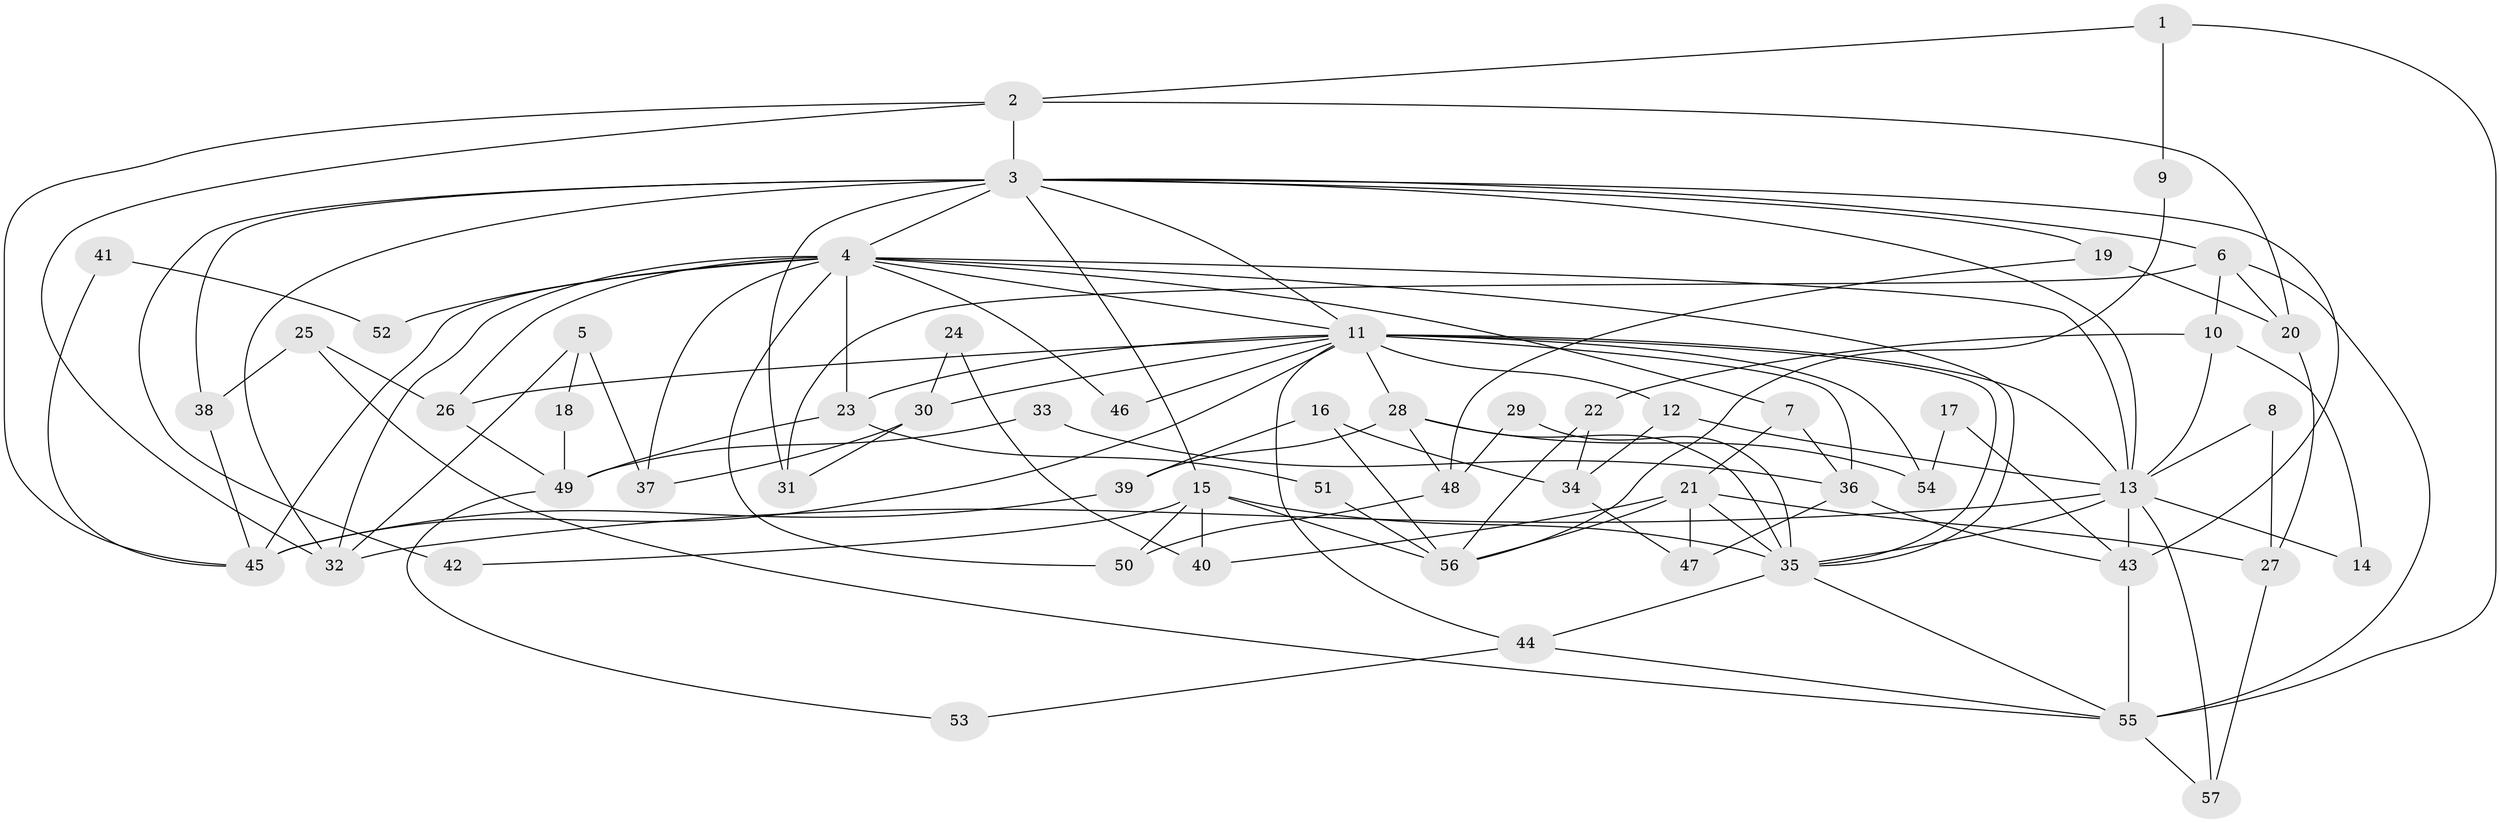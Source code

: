 // original degree distribution, {3: 0.3, 2: 0.1625, 5: 0.2, 4: 0.1625, 6: 0.125, 7: 0.0375, 9: 0.0125}
// Generated by graph-tools (version 1.1) at 2025/50/03/04/25 22:50:46]
// undirected, 57 vertices, 120 edges
graph export_dot {
  node [color=gray90,style=filled];
  1;
  2;
  3;
  4;
  5;
  6;
  7;
  8;
  9;
  10;
  11;
  12;
  13;
  14;
  15;
  16;
  17;
  18;
  19;
  20;
  21;
  22;
  23;
  24;
  25;
  26;
  27;
  28;
  29;
  30;
  31;
  32;
  33;
  34;
  35;
  36;
  37;
  38;
  39;
  40;
  41;
  42;
  43;
  44;
  45;
  46;
  47;
  48;
  49;
  50;
  51;
  52;
  53;
  54;
  55;
  56;
  57;
  1 -- 2 [weight=1.0];
  1 -- 9 [weight=1.0];
  1 -- 55 [weight=1.0];
  2 -- 3 [weight=1.0];
  2 -- 20 [weight=1.0];
  2 -- 32 [weight=1.0];
  2 -- 45 [weight=1.0];
  3 -- 4 [weight=3.0];
  3 -- 6 [weight=1.0];
  3 -- 11 [weight=1.0];
  3 -- 13 [weight=2.0];
  3 -- 15 [weight=1.0];
  3 -- 19 [weight=1.0];
  3 -- 31 [weight=1.0];
  3 -- 32 [weight=1.0];
  3 -- 38 [weight=1.0];
  3 -- 42 [weight=1.0];
  3 -- 43 [weight=1.0];
  4 -- 7 [weight=1.0];
  4 -- 11 [weight=1.0];
  4 -- 13 [weight=1.0];
  4 -- 23 [weight=1.0];
  4 -- 26 [weight=1.0];
  4 -- 32 [weight=1.0];
  4 -- 35 [weight=1.0];
  4 -- 37 [weight=2.0];
  4 -- 45 [weight=1.0];
  4 -- 46 [weight=1.0];
  4 -- 50 [weight=1.0];
  4 -- 52 [weight=2.0];
  5 -- 18 [weight=1.0];
  5 -- 32 [weight=1.0];
  5 -- 37 [weight=1.0];
  6 -- 10 [weight=1.0];
  6 -- 20 [weight=1.0];
  6 -- 31 [weight=1.0];
  6 -- 55 [weight=1.0];
  7 -- 21 [weight=1.0];
  7 -- 36 [weight=1.0];
  8 -- 13 [weight=1.0];
  8 -- 27 [weight=1.0];
  9 -- 56 [weight=1.0];
  10 -- 13 [weight=1.0];
  10 -- 14 [weight=1.0];
  10 -- 22 [weight=1.0];
  11 -- 12 [weight=2.0];
  11 -- 13 [weight=3.0];
  11 -- 23 [weight=1.0];
  11 -- 26 [weight=1.0];
  11 -- 28 [weight=1.0];
  11 -- 30 [weight=1.0];
  11 -- 35 [weight=1.0];
  11 -- 36 [weight=1.0];
  11 -- 44 [weight=1.0];
  11 -- 45 [weight=1.0];
  11 -- 46 [weight=1.0];
  11 -- 54 [weight=1.0];
  12 -- 13 [weight=1.0];
  12 -- 34 [weight=1.0];
  13 -- 14 [weight=1.0];
  13 -- 32 [weight=1.0];
  13 -- 35 [weight=1.0];
  13 -- 43 [weight=1.0];
  13 -- 57 [weight=1.0];
  15 -- 35 [weight=1.0];
  15 -- 40 [weight=1.0];
  15 -- 42 [weight=1.0];
  15 -- 50 [weight=1.0];
  15 -- 56 [weight=1.0];
  16 -- 34 [weight=1.0];
  16 -- 39 [weight=1.0];
  16 -- 56 [weight=1.0];
  17 -- 43 [weight=1.0];
  17 -- 54 [weight=1.0];
  18 -- 49 [weight=1.0];
  19 -- 20 [weight=1.0];
  19 -- 48 [weight=1.0];
  20 -- 27 [weight=1.0];
  21 -- 27 [weight=1.0];
  21 -- 35 [weight=1.0];
  21 -- 40 [weight=1.0];
  21 -- 47 [weight=1.0];
  21 -- 56 [weight=1.0];
  22 -- 34 [weight=1.0];
  22 -- 56 [weight=1.0];
  23 -- 49 [weight=1.0];
  23 -- 51 [weight=1.0];
  24 -- 30 [weight=1.0];
  24 -- 40 [weight=1.0];
  25 -- 26 [weight=1.0];
  25 -- 38 [weight=1.0];
  25 -- 55 [weight=1.0];
  26 -- 49 [weight=1.0];
  27 -- 57 [weight=1.0];
  28 -- 35 [weight=1.0];
  28 -- 39 [weight=1.0];
  28 -- 48 [weight=1.0];
  28 -- 54 [weight=1.0];
  29 -- 35 [weight=1.0];
  29 -- 48 [weight=1.0];
  30 -- 31 [weight=1.0];
  30 -- 37 [weight=1.0];
  33 -- 36 [weight=1.0];
  33 -- 49 [weight=1.0];
  34 -- 47 [weight=1.0];
  35 -- 44 [weight=1.0];
  35 -- 55 [weight=1.0];
  36 -- 43 [weight=1.0];
  36 -- 47 [weight=1.0];
  38 -- 45 [weight=1.0];
  39 -- 45 [weight=1.0];
  41 -- 45 [weight=1.0];
  41 -- 52 [weight=1.0];
  43 -- 55 [weight=1.0];
  44 -- 53 [weight=1.0];
  44 -- 55 [weight=1.0];
  48 -- 50 [weight=1.0];
  49 -- 53 [weight=1.0];
  51 -- 56 [weight=1.0];
  55 -- 57 [weight=1.0];
}
